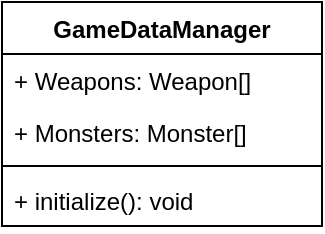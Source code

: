 <mxfile version="14.1.1" type="github">
  <diagram name="Page-1" id="efa7a0a1-bf9b-a30e-e6df-94a7791c09e9">
    <mxGraphModel dx="1469" dy="521" grid="1" gridSize="10" guides="1" tooltips="1" connect="1" arrows="1" fold="1" page="1" pageScale="1" pageWidth="826" pageHeight="1169" background="#ffffff" math="0" shadow="0">
      <root>
        <mxCell id="0" />
        <mxCell id="1" parent="0" />
        <mxCell id="B6so8zg6cRqjDUHk2B4C-114" value="GameDataManager" style="swimlane;fontStyle=1;align=center;verticalAlign=top;childLayout=stackLayout;horizontal=1;startSize=26;horizontalStack=0;resizeParent=1;resizeParentMax=0;resizeLast=0;collapsible=1;marginBottom=0;" vertex="1" parent="1">
          <mxGeometry x="-810" y="110" width="160" height="112" as="geometry">
            <mxRectangle x="-810" y="110" width="140" height="26" as="alternateBounds" />
          </mxGeometry>
        </mxCell>
        <mxCell id="B6so8zg6cRqjDUHk2B4C-115" value="+ Weapons: Weapon[]" style="text;strokeColor=none;fillColor=none;align=left;verticalAlign=top;spacingLeft=4;spacingRight=4;overflow=hidden;rotatable=0;points=[[0,0.5],[1,0.5]];portConstraint=eastwest;" vertex="1" parent="B6so8zg6cRqjDUHk2B4C-114">
          <mxGeometry y="26" width="160" height="26" as="geometry" />
        </mxCell>
        <mxCell id="B6so8zg6cRqjDUHk2B4C-122" value="+ Monsters: Monster[]" style="text;strokeColor=none;fillColor=none;align=left;verticalAlign=top;spacingLeft=4;spacingRight=4;overflow=hidden;rotatable=0;points=[[0,0.5],[1,0.5]];portConstraint=eastwest;" vertex="1" parent="B6so8zg6cRqjDUHk2B4C-114">
          <mxGeometry y="52" width="160" height="26" as="geometry" />
        </mxCell>
        <mxCell id="B6so8zg6cRqjDUHk2B4C-116" value="" style="line;strokeWidth=1;fillColor=none;align=left;verticalAlign=middle;spacingTop=-1;spacingLeft=3;spacingRight=3;rotatable=0;labelPosition=right;points=[];portConstraint=eastwest;" vertex="1" parent="B6so8zg6cRqjDUHk2B4C-114">
          <mxGeometry y="78" width="160" height="8" as="geometry" />
        </mxCell>
        <mxCell id="B6so8zg6cRqjDUHk2B4C-117" value="+ initialize(): void" style="text;strokeColor=none;fillColor=none;align=left;verticalAlign=top;spacingLeft=4;spacingRight=4;overflow=hidden;rotatable=0;points=[[0,0.5],[1,0.5]];portConstraint=eastwest;" vertex="1" parent="B6so8zg6cRqjDUHk2B4C-114">
          <mxGeometry y="86" width="160" height="26" as="geometry" />
        </mxCell>
      </root>
    </mxGraphModel>
  </diagram>
</mxfile>
